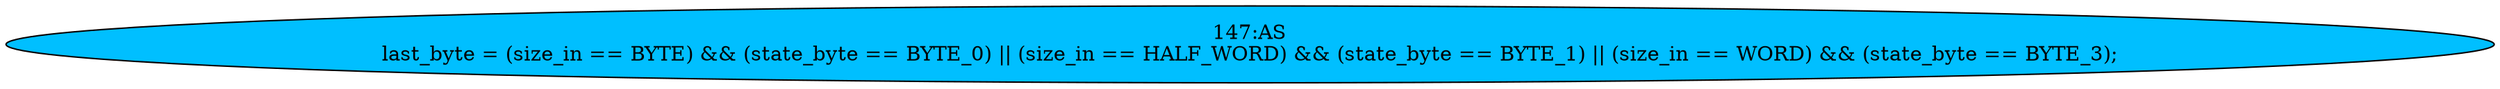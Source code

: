 strict digraph "" {
	node [label="\N"];
	"147:AS"	 [ast="<pyverilog.vparser.ast.Assign object at 0x7fcd1837b3d0>",
		def_var="['last_byte']",
		fillcolor=deepskyblue,
		label="147:AS
last_byte = (size_in == BYTE) && (state_byte == BYTE_0) || (size_in == HALF_WORD) && (state_byte == BYTE_1) || (size_in == \
WORD) && (state_byte == BYTE_3);",
		statements="[]",
		style=filled,
		typ=Assign,
		use_var="['size_in', 'BYTE', 'state_byte', 'BYTE_0', 'size_in', 'HALF_WORD', 'state_byte', 'BYTE_1', 'size_in', 'WORD', 'state_byte', 'BYTE_\
3']"];
}

